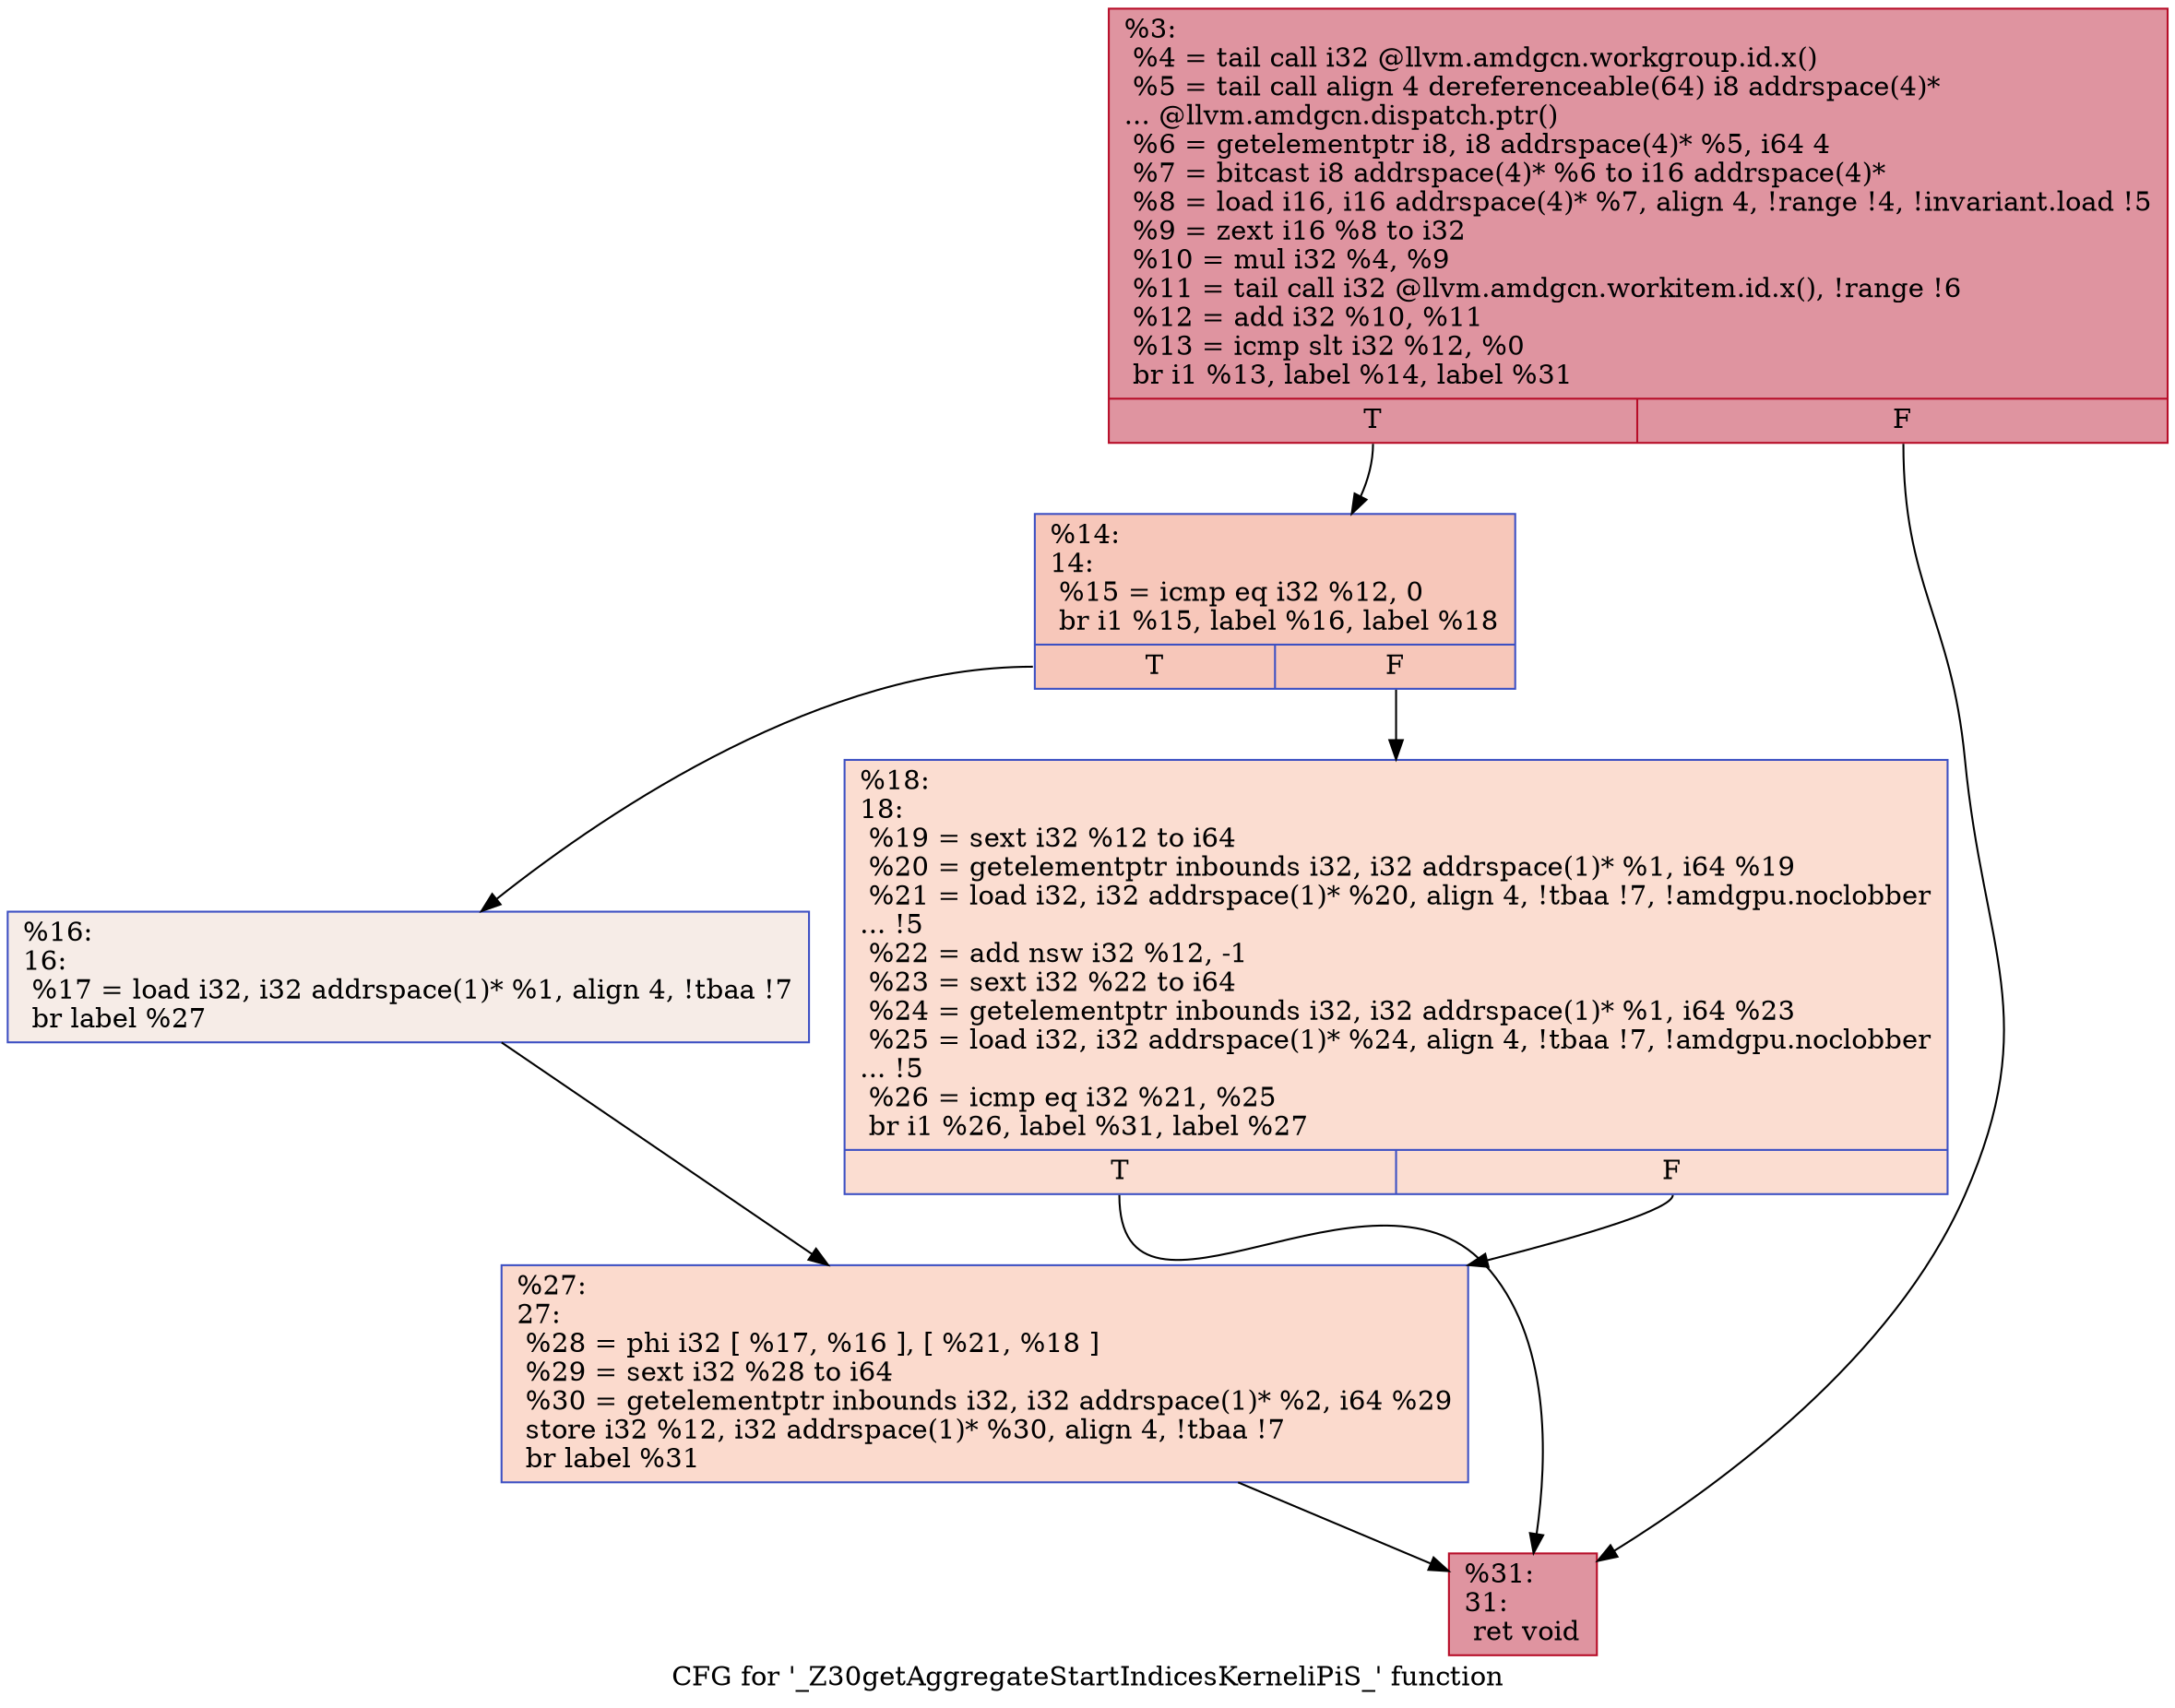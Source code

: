 digraph "CFG for '_Z30getAggregateStartIndicesKerneliPiS_' function" {
	label="CFG for '_Z30getAggregateStartIndicesKerneliPiS_' function";

	Node0x45f1290 [shape=record,color="#b70d28ff", style=filled, fillcolor="#b70d2870",label="{%3:\l  %4 = tail call i32 @llvm.amdgcn.workgroup.id.x()\l  %5 = tail call align 4 dereferenceable(64) i8 addrspace(4)*\l... @llvm.amdgcn.dispatch.ptr()\l  %6 = getelementptr i8, i8 addrspace(4)* %5, i64 4\l  %7 = bitcast i8 addrspace(4)* %6 to i16 addrspace(4)*\l  %8 = load i16, i16 addrspace(4)* %7, align 4, !range !4, !invariant.load !5\l  %9 = zext i16 %8 to i32\l  %10 = mul i32 %4, %9\l  %11 = tail call i32 @llvm.amdgcn.workitem.id.x(), !range !6\l  %12 = add i32 %10, %11\l  %13 = icmp slt i32 %12, %0\l  br i1 %13, label %14, label %31\l|{<s0>T|<s1>F}}"];
	Node0x45f1290:s0 -> Node0x45f31d0;
	Node0x45f1290:s1 -> Node0x45f3260;
	Node0x45f31d0 [shape=record,color="#3d50c3ff", style=filled, fillcolor="#ec7f6370",label="{%14:\l14:                                               \l  %15 = icmp eq i32 %12, 0\l  br i1 %15, label %16, label %18\l|{<s0>T|<s1>F}}"];
	Node0x45f31d0:s0 -> Node0x45f3430;
	Node0x45f31d0:s1 -> Node0x45f3480;
	Node0x45f3430 [shape=record,color="#3d50c3ff", style=filled, fillcolor="#ead5c970",label="{%16:\l16:                                               \l  %17 = load i32, i32 addrspace(1)* %1, align 4, !tbaa !7\l  br label %27\l}"];
	Node0x45f3430 -> Node0x45f3800;
	Node0x45f3480 [shape=record,color="#3d50c3ff", style=filled, fillcolor="#f7b39670",label="{%18:\l18:                                               \l  %19 = sext i32 %12 to i64\l  %20 = getelementptr inbounds i32, i32 addrspace(1)* %1, i64 %19\l  %21 = load i32, i32 addrspace(1)* %20, align 4, !tbaa !7, !amdgpu.noclobber\l... !5\l  %22 = add nsw i32 %12, -1\l  %23 = sext i32 %22 to i64\l  %24 = getelementptr inbounds i32, i32 addrspace(1)* %1, i64 %23\l  %25 = load i32, i32 addrspace(1)* %24, align 4, !tbaa !7, !amdgpu.noclobber\l... !5\l  %26 = icmp eq i32 %21, %25\l  br i1 %26, label %31, label %27\l|{<s0>T|<s1>F}}"];
	Node0x45f3480:s0 -> Node0x45f3260;
	Node0x45f3480:s1 -> Node0x45f3800;
	Node0x45f3800 [shape=record,color="#3d50c3ff", style=filled, fillcolor="#f7ac8e70",label="{%27:\l27:                                               \l  %28 = phi i32 [ %17, %16 ], [ %21, %18 ]\l  %29 = sext i32 %28 to i64\l  %30 = getelementptr inbounds i32, i32 addrspace(1)* %2, i64 %29\l  store i32 %12, i32 addrspace(1)* %30, align 4, !tbaa !7\l  br label %31\l}"];
	Node0x45f3800 -> Node0x45f3260;
	Node0x45f3260 [shape=record,color="#b70d28ff", style=filled, fillcolor="#b70d2870",label="{%31:\l31:                                               \l  ret void\l}"];
}
